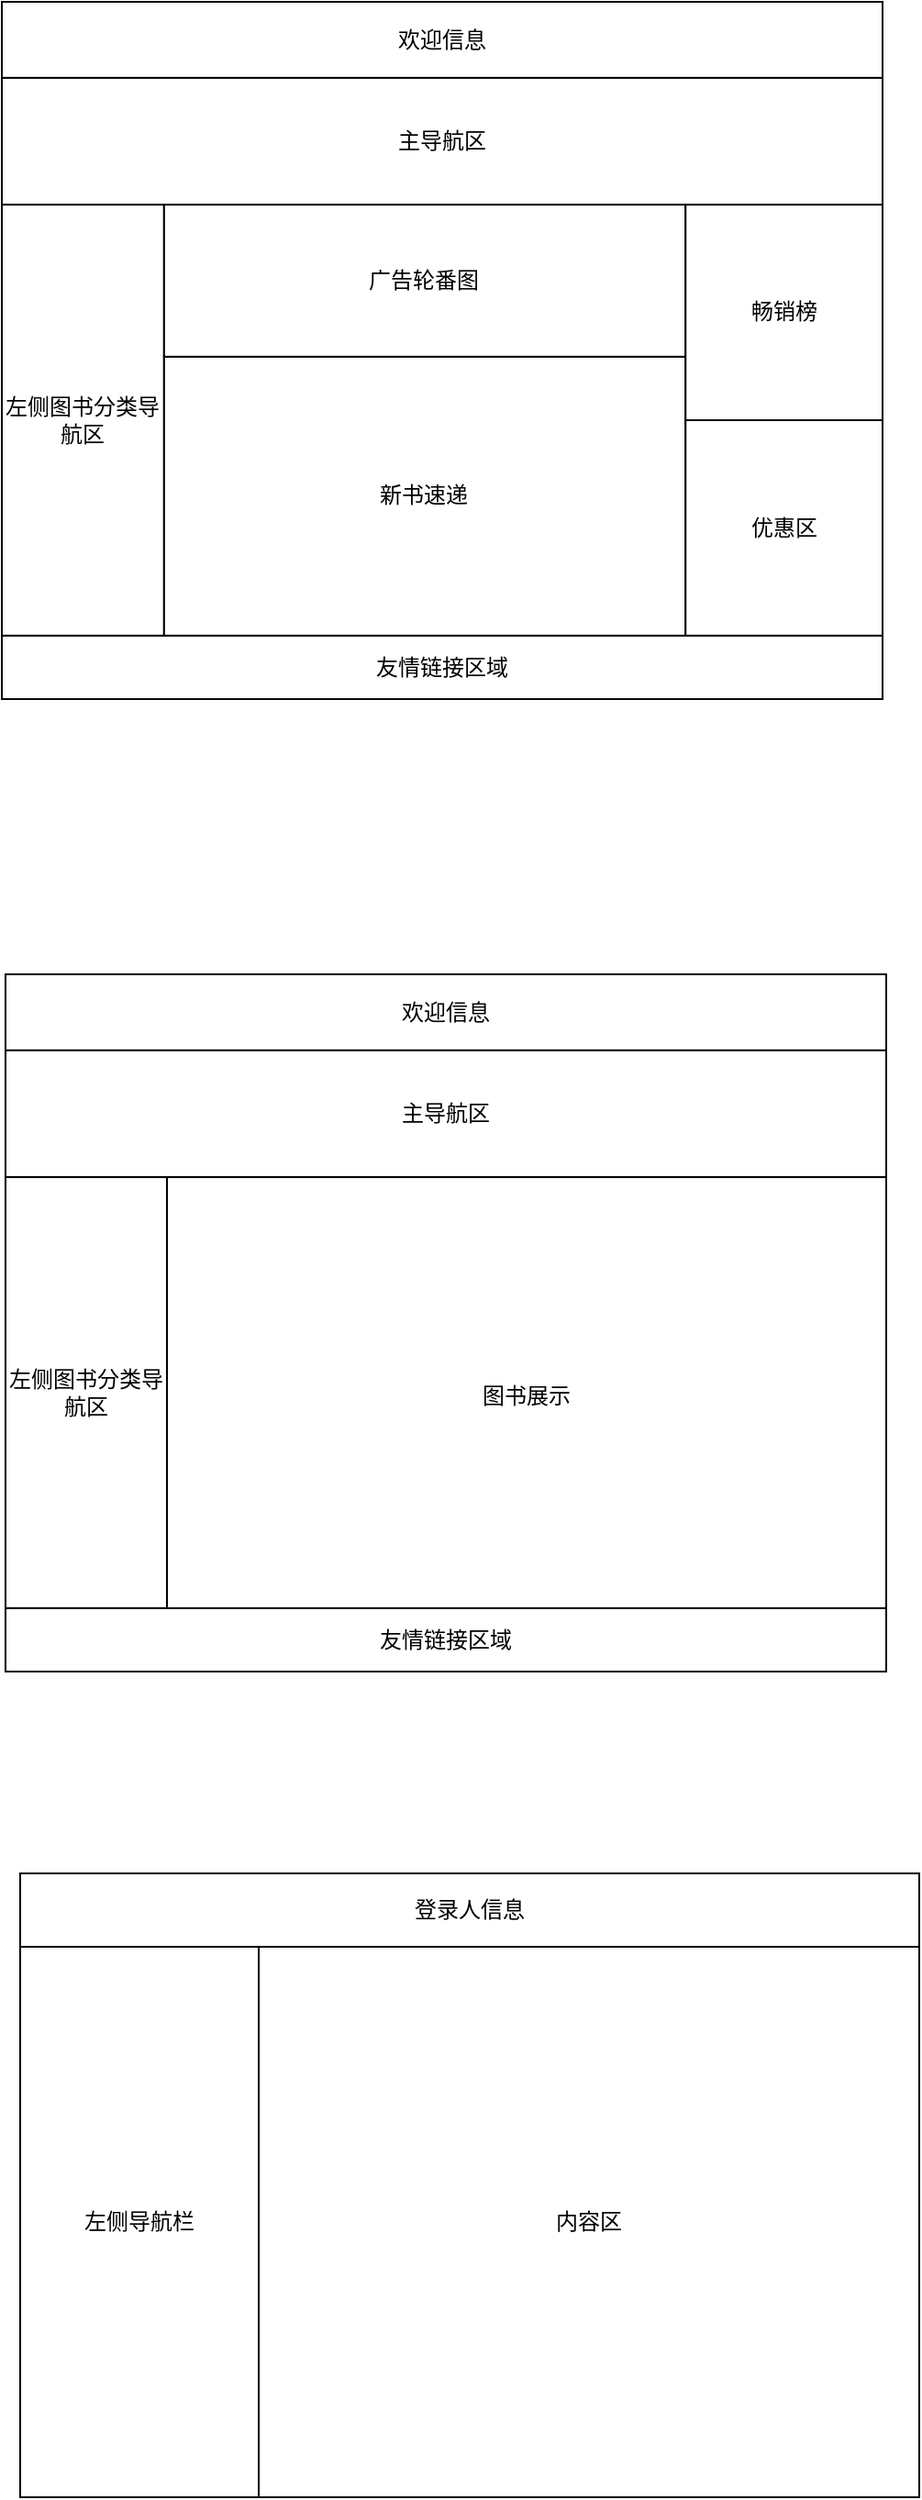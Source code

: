 <mxfile version="13.6.10" type="github">
  <diagram id="udBf88IxDhJN101Ms67t" name="第 1 页">
    <mxGraphModel dx="834" dy="446" grid="1" gridSize="10" guides="1" tooltips="1" connect="1" arrows="1" fold="1" page="1" pageScale="1" pageWidth="3300" pageHeight="4681" math="0" shadow="0">
      <root>
        <mxCell id="0" />
        <mxCell id="1" parent="0" />
        <mxCell id="ZD0VNRk8lztMJTUi11Ai-29" value="" style="group" parent="1" vertex="1" connectable="0">
          <mxGeometry x="110" y="570" width="480" height="380" as="geometry" />
        </mxCell>
        <mxCell id="ZD0VNRk8lztMJTUi11Ai-17" value="" style="group" parent="ZD0VNRk8lztMJTUi11Ai-29" vertex="1" connectable="0">
          <mxGeometry width="480" height="380" as="geometry" />
        </mxCell>
        <mxCell id="ZD0VNRk8lztMJTUi11Ai-18" value="" style="group" parent="ZD0VNRk8lztMJTUi11Ai-17" vertex="1" connectable="0">
          <mxGeometry width="480" height="380" as="geometry" />
        </mxCell>
        <mxCell id="ZD0VNRk8lztMJTUi11Ai-19" value="" style="group" parent="ZD0VNRk8lztMJTUi11Ai-18" vertex="1" connectable="0">
          <mxGeometry width="480" height="380" as="geometry" />
        </mxCell>
        <mxCell id="ZD0VNRk8lztMJTUi11Ai-20" value="" style="rounded=0;whiteSpace=wrap;html=1;" parent="ZD0VNRk8lztMJTUi11Ai-19" vertex="1">
          <mxGeometry width="480" height="380" as="geometry" />
        </mxCell>
        <mxCell id="ZD0VNRk8lztMJTUi11Ai-21" value="欢迎信息" style="rounded=0;whiteSpace=wrap;html=1;" parent="ZD0VNRk8lztMJTUi11Ai-19" vertex="1">
          <mxGeometry width="480" height="41.455" as="geometry" />
        </mxCell>
        <mxCell id="ZD0VNRk8lztMJTUi11Ai-22" value="主导航区" style="rounded=0;whiteSpace=wrap;html=1;" parent="ZD0VNRk8lztMJTUi11Ai-19" vertex="1">
          <mxGeometry y="41.455" width="480" height="69.091" as="geometry" />
        </mxCell>
        <mxCell id="ZD0VNRk8lztMJTUi11Ai-23" value="左侧图书分类导航区" style="rounded=0;whiteSpace=wrap;html=1;" parent="ZD0VNRk8lztMJTUi11Ai-19" vertex="1">
          <mxGeometry y="110.545" width="88.421" height="234.909" as="geometry" />
        </mxCell>
        <mxCell id="ZD0VNRk8lztMJTUi11Ai-24" value="广告轮番图" style="rounded=0;whiteSpace=wrap;html=1;" parent="ZD0VNRk8lztMJTUi11Ai-19" vertex="1">
          <mxGeometry x="88.421" y="110.545" width="284.211" height="82.909" as="geometry" />
        </mxCell>
        <mxCell id="ZD0VNRk8lztMJTUi11Ai-25" value="新书速递" style="rounded=0;whiteSpace=wrap;html=1;" parent="ZD0VNRk8lztMJTUi11Ai-19" vertex="1">
          <mxGeometry x="88.421" y="193.455" width="284.211" height="152" as="geometry" />
        </mxCell>
        <mxCell id="ZD0VNRk8lztMJTUi11Ai-26" value="畅销榜" style="rounded=0;whiteSpace=wrap;html=1;" parent="ZD0VNRk8lztMJTUi11Ai-19" vertex="1">
          <mxGeometry x="372.632" y="110.545" width="107.368" height="117.455" as="geometry" />
        </mxCell>
        <mxCell id="ZD0VNRk8lztMJTUi11Ai-27" value="优惠区" style="rounded=0;whiteSpace=wrap;html=1;" parent="ZD0VNRk8lztMJTUi11Ai-19" vertex="1">
          <mxGeometry x="372.632" y="228" width="107.368" height="117.455" as="geometry" />
        </mxCell>
        <mxCell id="ZD0VNRk8lztMJTUi11Ai-28" value="友情链接区域" style="rounded=0;whiteSpace=wrap;html=1;" parent="ZD0VNRk8lztMJTUi11Ai-19" vertex="1">
          <mxGeometry y="345.455" width="480" height="34.545" as="geometry" />
        </mxCell>
        <mxCell id="ZD0VNRk8lztMJTUi11Ai-30" value="" style="group" parent="1" vertex="1" connectable="0">
          <mxGeometry x="110" y="1070" width="480" height="380" as="geometry" />
        </mxCell>
        <mxCell id="ZD0VNRk8lztMJTUi11Ai-31" value="" style="group" parent="ZD0VNRk8lztMJTUi11Ai-30" vertex="1" connectable="0">
          <mxGeometry x="2" width="480" height="380" as="geometry" />
        </mxCell>
        <mxCell id="ZD0VNRk8lztMJTUi11Ai-32" value="" style="group" parent="ZD0VNRk8lztMJTUi11Ai-31" vertex="1" connectable="0">
          <mxGeometry y="10" width="480" height="380" as="geometry" />
        </mxCell>
        <mxCell id="ZD0VNRk8lztMJTUi11Ai-33" value="" style="group" parent="ZD0VNRk8lztMJTUi11Ai-32" vertex="1" connectable="0">
          <mxGeometry y="20" width="480" height="380" as="geometry" />
        </mxCell>
        <mxCell id="ZD0VNRk8lztMJTUi11Ai-34" value="" style="rounded=0;whiteSpace=wrap;html=1;" parent="ZD0VNRk8lztMJTUi11Ai-33" vertex="1">
          <mxGeometry width="480" height="380" as="geometry" />
        </mxCell>
        <mxCell id="ZD0VNRk8lztMJTUi11Ai-35" value="欢迎信息" style="rounded=0;whiteSpace=wrap;html=1;" parent="ZD0VNRk8lztMJTUi11Ai-33" vertex="1">
          <mxGeometry width="480" height="41.455" as="geometry" />
        </mxCell>
        <mxCell id="ZD0VNRk8lztMJTUi11Ai-36" value="主导航区" style="rounded=0;whiteSpace=wrap;html=1;" parent="ZD0VNRk8lztMJTUi11Ai-33" vertex="1">
          <mxGeometry y="41.455" width="480" height="69.091" as="geometry" />
        </mxCell>
        <mxCell id="ZD0VNRk8lztMJTUi11Ai-37" value="左侧图书分类导航区" style="rounded=0;whiteSpace=wrap;html=1;" parent="ZD0VNRk8lztMJTUi11Ai-33" vertex="1">
          <mxGeometry y="110.545" width="88.421" height="234.909" as="geometry" />
        </mxCell>
        <mxCell id="ZD0VNRk8lztMJTUi11Ai-40" value="图书展示" style="rounded=0;whiteSpace=wrap;html=1;" parent="ZD0VNRk8lztMJTUi11Ai-33" vertex="1">
          <mxGeometry x="88" y="110.55" width="392" height="239.45" as="geometry" />
        </mxCell>
        <mxCell id="ZD0VNRk8lztMJTUi11Ai-42" value="友情链接区域" style="rounded=0;whiteSpace=wrap;html=1;" parent="ZD0VNRk8lztMJTUi11Ai-33" vertex="1">
          <mxGeometry y="345.455" width="480" height="34.545" as="geometry" />
        </mxCell>
        <mxCell id="rdiq5sueJG9lHKGKMkp4-1" value="" style="rounded=0;whiteSpace=wrap;html=1;" vertex="1" parent="1">
          <mxGeometry x="120" y="1590" width="490" height="340" as="geometry" />
        </mxCell>
        <mxCell id="rdiq5sueJG9lHKGKMkp4-2" value="登录人信息" style="rounded=0;whiteSpace=wrap;html=1;" vertex="1" parent="1">
          <mxGeometry x="120" y="1590" width="490" height="40" as="geometry" />
        </mxCell>
        <mxCell id="rdiq5sueJG9lHKGKMkp4-3" value="左侧导航栏" style="rounded=0;whiteSpace=wrap;html=1;" vertex="1" parent="1">
          <mxGeometry x="120" y="1630" width="130" height="300" as="geometry" />
        </mxCell>
        <mxCell id="rdiq5sueJG9lHKGKMkp4-4" value="内容区" style="rounded=0;whiteSpace=wrap;html=1;" vertex="1" parent="1">
          <mxGeometry x="250" y="1630" width="360" height="300" as="geometry" />
        </mxCell>
      </root>
    </mxGraphModel>
  </diagram>
</mxfile>
